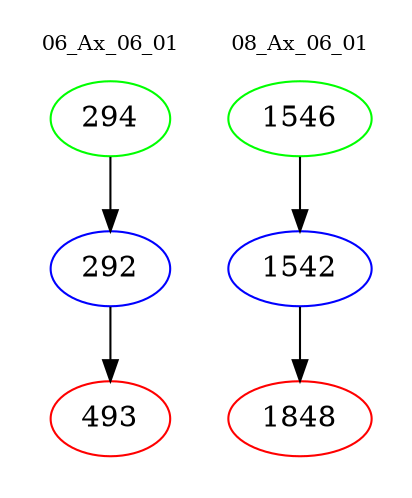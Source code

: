 digraph{
subgraph cluster_0 {
color = white
label = "06_Ax_06_01";
fontsize=10;
T0_294 [label="294", color="green"]
T0_294 -> T0_292 [color="black"]
T0_292 [label="292", color="blue"]
T0_292 -> T0_493 [color="black"]
T0_493 [label="493", color="red"]
}
subgraph cluster_1 {
color = white
label = "08_Ax_06_01";
fontsize=10;
T1_1546 [label="1546", color="green"]
T1_1546 -> T1_1542 [color="black"]
T1_1542 [label="1542", color="blue"]
T1_1542 -> T1_1848 [color="black"]
T1_1848 [label="1848", color="red"]
}
}
